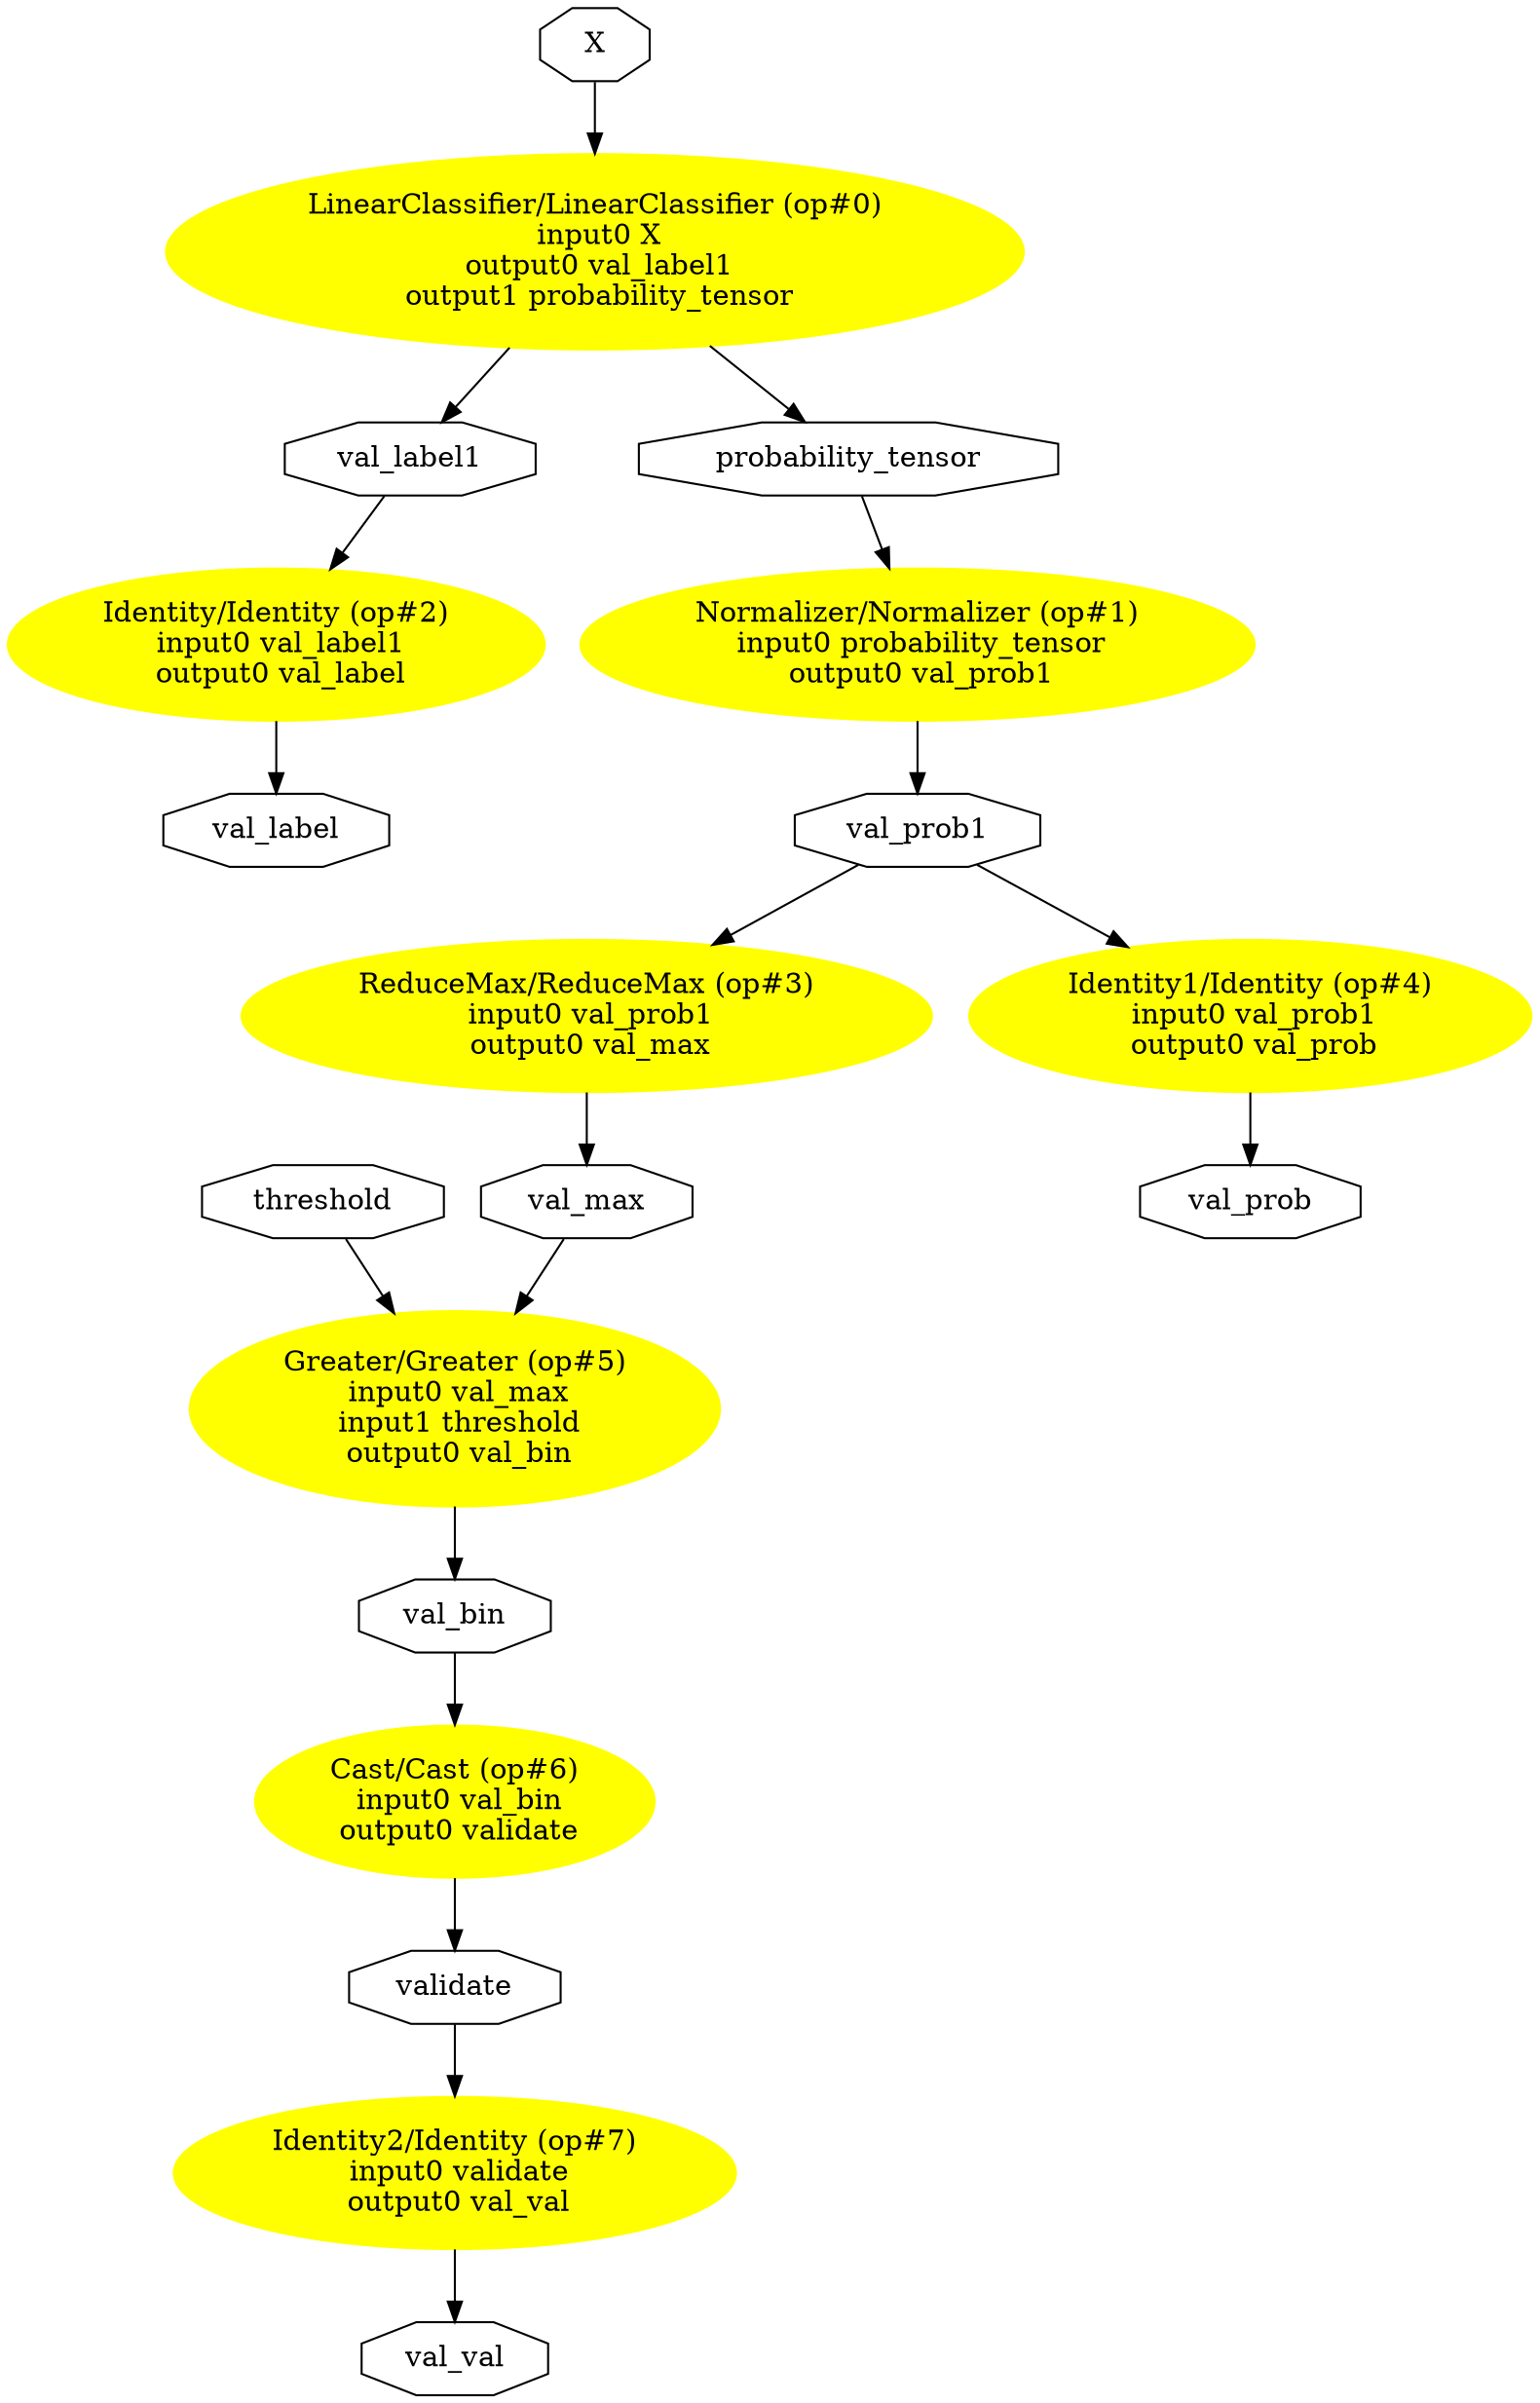 digraph "ONNX(ValidatorClassifier)" {
	graph [bb="0,0,595.42,1176.1",
		rankdir=TB
	];
	node [label="\N"];
	"LinearClassifier/LinearClassifier (op#0)\n input0 X\n output0 val_label1\n output1 probability_tensor"	[URL="javascript:alert('')",
		color=yellow,
		fillcolor=yellow,
		height=1.3356,
		pos="228.24,1056.1",
		style=filled,
		width=4.6158];
	val_label10	[height=0.5,
		label=val_label1,
		pos="152.24,953.98",
		shape=octagon,
		width=1.407];
	"LinearClassifier/LinearClassifier (op#0)\n input0 X\n output0 val_label1\n output1 probability_tensor" -> val_label10	[pos="e,165.22,972.07 193.13,1008.8 185.66,999 178.04,988.96 171.44,980.27"];
	probability_tensor0	[height=0.5,
		label=probability_tensor,
		pos="329.24,953.98",
		shape=octagon,
		width=2.3254];
	"LinearClassifier/LinearClassifier (op#0)\n input0 X\n output0 val_label1\n output1 probability_tensor" -> probability_tensor0	[pos="e,311.64,972.41 274.01,1009.7 284.45,999.36 295.16,988.75 304.34,979.66"];
	X0	[height=0.5,
		label=X,
		pos="228.24,1158.1",
		shape=octagon,
		width=0.75];
	X0 -> "LinearClassifier/LinearClassifier (op#0)\n input0 X\n output0 val_label1\n output1 probability_tensor"	[pos="e,228.24,1104.4 228.24,1139.7 228.24,1132.5 228.24,1123.6 228.24,1114.4"];
	"Identity/Identity (op#2)\n input0 val_label1\n output0 val_label"	[URL="javascript:alert('')",
		color=yellow,
		fillcolor=yellow,
		height=1.041,
		pos="103.24,862.5",
		style=filled,
		width=2.8677];
	val_label10 -> "Identity/Identity (op#2)\n input0 val_label1\n output0 val_label"	[pos="e,123,899.59 142.79,935.73 138.49,927.87 133.18,918.17 127.86,908.46"];
	"Normalizer/Normalizer (op#1)\n input0 probability_tensor\n output0 val_prob1"	[URL="javascript:alert('')",
		color=yellow,
		fillcolor=yellow,
		height=1.041,
		pos="354.24,862.5",
		style=filled,
		width=3.6141];
	probability_tensor0 -> "Normalizer/Normalizer (op#1)\n input0 probability_tensor\n output0 val_prob1"	[pos="e,344.05,899.96 334.06,935.73 336.16,928.19 338.75,918.95 341.35,909.63"];
	val_prob10	[height=0.5,
		label=val_prob1,
		pos="354.24,771.03",
		shape=octagon,
		width=1.4461];
	"Normalizer/Normalizer (op#1)\n input0 probability_tensor\n output0 val_prob1" -> val_prob10	[pos="e,354.24,789.17 354.24,824.85 354.24,816.36 354.24,807.46 354.24,799.44"];
	"ReduceMax/ReduceMax (op#3)\n input0 val_prob1\n output0 val_max"	[URL="javascript:alert('')",
		color=yellow,
		fillcolor=yellow,
		height=1.041,
		pos="222.24,679.55",
		style=filled,
		width=3.8694];
	val_prob10 -> "ReduceMax/ReduceMax (op#3)\n input0 val_prob1\n output0 val_max"	[pos="e,272.48,714.61 330.33,753.82 316.48,744.43 298.38,732.16 280.96,720.35"];
	"Identity1/Identity (op#4)\n input0 val_prob1\n output0 val_prob"	[URL="javascript:alert('')",
		color=yellow,
		fillcolor=yellow,
		height=1.041,
		pos="487.24,679.55",
		style=filled,
		width=3.0052];
	val_prob10 -> "Identity1/Identity (op#4)\n input0 val_prob1\n output0 val_prob"	[pos="e,438.81,713.13 378.32,753.82 392.93,744 412.22,731.02 430.5,718.72"];
	val_label0	[height=0.5,
		label=val_label,
		pos="103.24,771.03",
		shape=octagon,
		width=1.2702];
	"Identity/Identity (op#2)\n input0 val_label1\n output0 val_label" -> val_label0	[pos="e,103.24,789.17 103.24,824.85 103.24,816.36 103.24,807.46 103.24,799.44"];
	val_max0	[height=0.5,
		label=val_max,
		pos="222.24,588.07",
		shape=octagon,
		width=1.2311];
	"ReduceMax/ReduceMax (op#3)\n input0 val_prob1\n output0 val_max" -> val_max0	[pos="e,222.24,606.22 222.24,641.9 222.24,633.4 222.24,624.51 222.24,616.49"];
	"Greater/Greater (op#5)\n input0 val_max\n input1 threshold\n output0 val_bin"	[URL="javascript:alert('')",
		color=yellow,
		fillcolor=yellow,
		height=1.3356,
		pos="167.24,485.99",
		style=filled,
		width=2.8481];
	val_max0 -> "Greater/Greater (op#5)\n input0 val_max\n input1 threshold\n output0 val_bin"	[pos="e,192.54,533.03 212.66,569.64 208.32,561.76 202.94,551.96 197.41,541.9"];
	val_prob0	[height=0.5,
		label=val_prob,
		pos="487.24,588.07",
		shape=octagon,
		width=1.3093];
	"Identity1/Identity (op#4)\n input0 val_prob1\n output0 val_prob" -> val_prob0	[pos="e,487.24,606.22 487.24,641.9 487.24,633.4 487.24,624.51 487.24,616.49"];
	val_bin0	[height=0.5,
		label=val_bin,
		pos="167.24,383.91",
		shape=octagon,
		width=1.1139];
	"Greater/Greater (op#5)\n input0 val_max\n input1 threshold\n output0 val_bin" -> val_bin0	[pos="e,167.24,402.13 167.24,437.88 167.24,429.1 167.24,420.19 167.24,412.25"];
	threshold0	[height=0.5,
		label=threshold,
		pos="112.24,588.07",
		shape=octagon,
		width=1.3288];
	threshold0 -> "Greater/Greater (op#5)\n input0 val_max\n input1 threshold\n output0 val_bin"	[pos="e,141.94,533.03 121.82,569.64 126.15,561.76 131.53,551.96 137.06,541.9"];
	"Cast/Cast (op#6)\n input0 val_bin\n output0 validate"	[URL="javascript:alert('')",
		color=yellow,
		fillcolor=yellow,
		height=1.041,
		pos="167.24,292.43",
		style=filled,
		width=2.2195];
	val_bin0 -> "Cast/Cast (op#6)\n input0 val_bin\n output0 validate"	[pos="e,167.24,330.26 167.24,365.65 167.24,358.35 167.24,349.45 167.24,340.42"];
	validate0	[height=0.5,
		label=validate,
		pos="167.24,200.95",
		shape=octagon,
		width=1.1529];
	"Cast/Cast (op#6)\n input0 val_bin\n output0 validate" -> validate0	[pos="e,167.24,219.1 167.24,254.78 167.24,246.28 167.24,237.39 167.24,229.37"];
	"Identity2/Identity (op#7)\n input0 validate\n output0 val_val"	[URL="javascript:alert('')",
		color=yellow,
		fillcolor=yellow,
		height=1.041,
		pos="167.24,109.48",
		style=filled,
		width=3.0052];
	validate0 -> "Identity2/Identity (op#7)\n input0 validate\n output0 val_val"	[pos="e,167.24,147.31 167.24,182.7 167.24,175.4 167.24,166.49 167.24,157.47"];
	val_val0	[height=0.5,
		label=val_val,
		pos="167.24,18",
		shape=octagon,
		width=1.0943];
	"Identity2/Identity (op#7)\n input0 validate\n output0 val_val" -> val_val0	[pos="e,167.24,36.146 167.24,71.825 167.24,63.331 167.24,54.434 167.24,46.416"];
}
